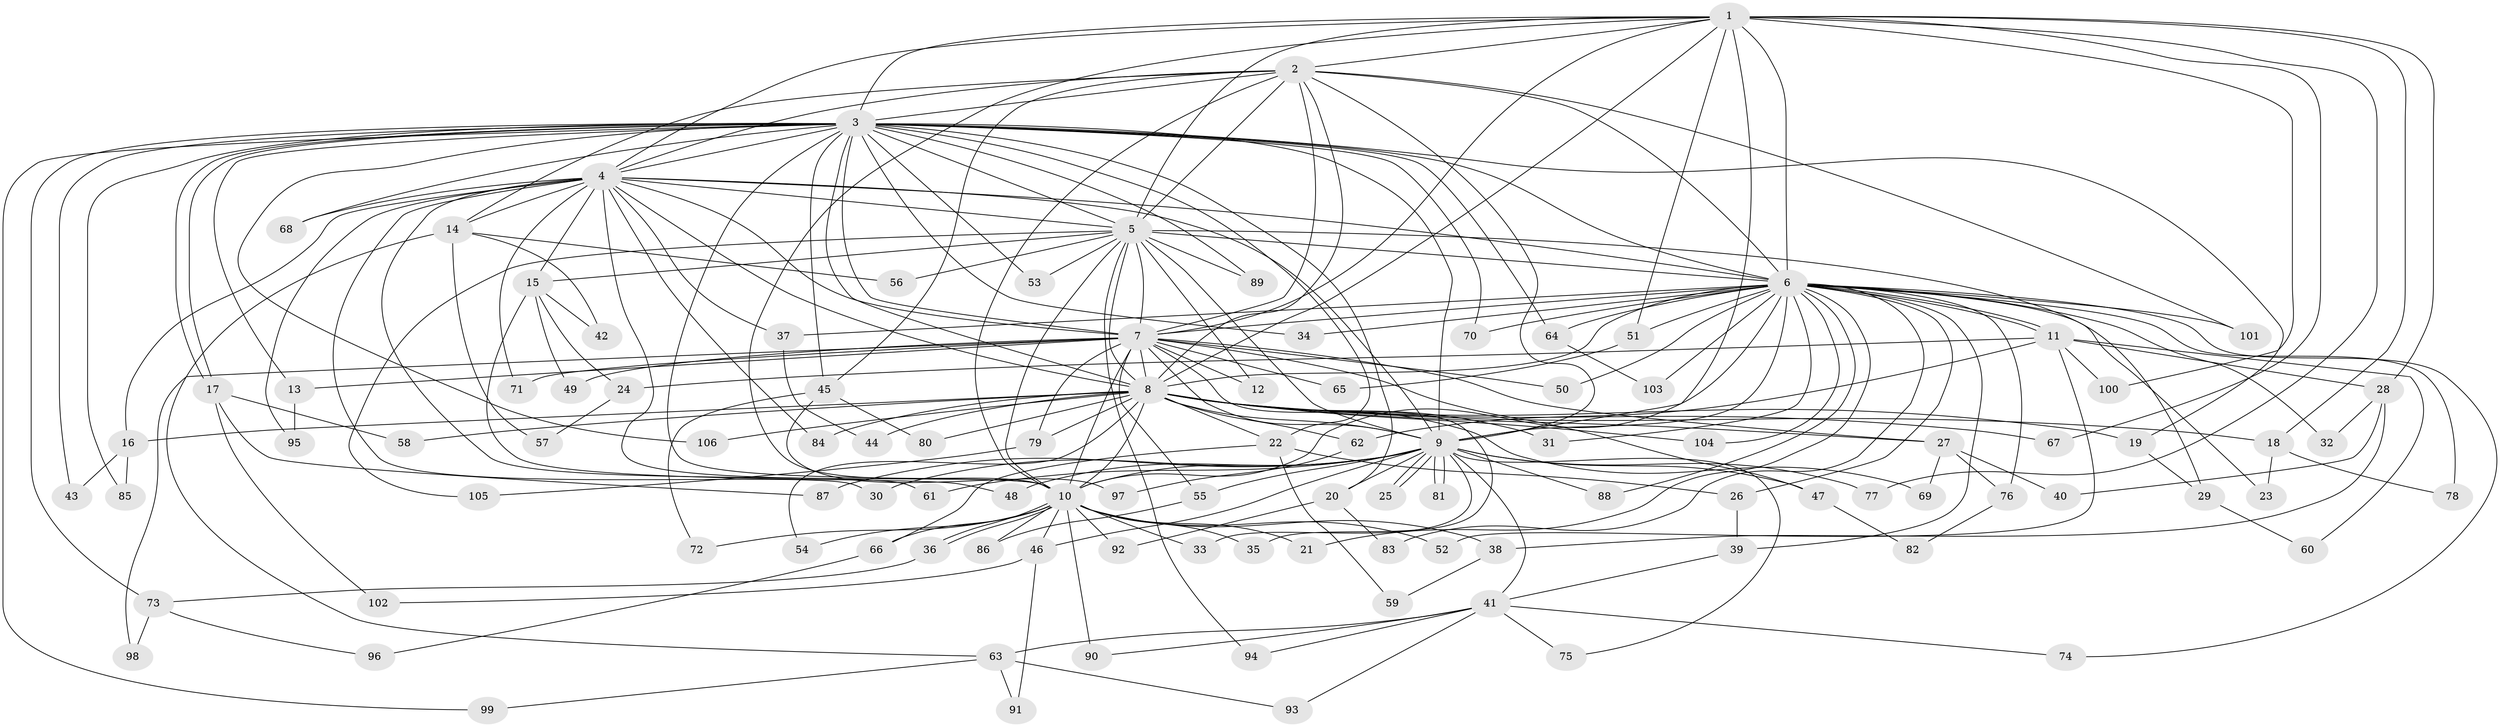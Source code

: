 // coarse degree distribution, {25: 0.024096385542168676, 32: 0.012048192771084338, 14: 0.012048192771084338, 28: 0.012048192771084338, 18: 0.012048192771084338, 19: 0.012048192771084338, 8: 0.012048192771084338, 2: 0.5421686746987951, 3: 0.1686746987951807, 9: 0.012048192771084338, 7: 0.024096385542168676, 5: 0.04819277108433735, 4: 0.03614457831325301, 6: 0.024096385542168676, 1: 0.04819277108433735}
// Generated by graph-tools (version 1.1) at 2025/51/02/27/25 19:51:51]
// undirected, 106 vertices, 237 edges
graph export_dot {
graph [start="1"]
  node [color=gray90,style=filled];
  1;
  2;
  3;
  4;
  5;
  6;
  7;
  8;
  9;
  10;
  11;
  12;
  13;
  14;
  15;
  16;
  17;
  18;
  19;
  20;
  21;
  22;
  23;
  24;
  25;
  26;
  27;
  28;
  29;
  30;
  31;
  32;
  33;
  34;
  35;
  36;
  37;
  38;
  39;
  40;
  41;
  42;
  43;
  44;
  45;
  46;
  47;
  48;
  49;
  50;
  51;
  52;
  53;
  54;
  55;
  56;
  57;
  58;
  59;
  60;
  61;
  62;
  63;
  64;
  65;
  66;
  67;
  68;
  69;
  70;
  71;
  72;
  73;
  74;
  75;
  76;
  77;
  78;
  79;
  80;
  81;
  82;
  83;
  84;
  85;
  86;
  87;
  88;
  89;
  90;
  91;
  92;
  93;
  94;
  95;
  96;
  97;
  98;
  99;
  100;
  101;
  102;
  103;
  104;
  105;
  106;
  1 -- 2;
  1 -- 3;
  1 -- 4;
  1 -- 5;
  1 -- 6;
  1 -- 7;
  1 -- 8;
  1 -- 9;
  1 -- 10;
  1 -- 18;
  1 -- 28;
  1 -- 51;
  1 -- 67;
  1 -- 77;
  1 -- 100;
  2 -- 3;
  2 -- 4;
  2 -- 5;
  2 -- 6;
  2 -- 7;
  2 -- 8;
  2 -- 9;
  2 -- 10;
  2 -- 14;
  2 -- 45;
  2 -- 101;
  3 -- 4;
  3 -- 5;
  3 -- 6;
  3 -- 7;
  3 -- 8;
  3 -- 9;
  3 -- 10;
  3 -- 13;
  3 -- 17;
  3 -- 17;
  3 -- 19;
  3 -- 20;
  3 -- 22;
  3 -- 34;
  3 -- 43;
  3 -- 45;
  3 -- 53;
  3 -- 64;
  3 -- 68;
  3 -- 70;
  3 -- 73;
  3 -- 85;
  3 -- 89;
  3 -- 99;
  3 -- 106;
  4 -- 5;
  4 -- 6;
  4 -- 7;
  4 -- 8;
  4 -- 9;
  4 -- 10;
  4 -- 14;
  4 -- 15;
  4 -- 16;
  4 -- 30;
  4 -- 37;
  4 -- 61;
  4 -- 68;
  4 -- 71;
  4 -- 84;
  4 -- 95;
  5 -- 6;
  5 -- 7;
  5 -- 8;
  5 -- 9;
  5 -- 10;
  5 -- 12;
  5 -- 15;
  5 -- 29;
  5 -- 53;
  5 -- 56;
  5 -- 89;
  5 -- 94;
  5 -- 105;
  6 -- 7;
  6 -- 8;
  6 -- 9;
  6 -- 10;
  6 -- 11;
  6 -- 11;
  6 -- 21;
  6 -- 23;
  6 -- 26;
  6 -- 31;
  6 -- 32;
  6 -- 34;
  6 -- 37;
  6 -- 39;
  6 -- 50;
  6 -- 51;
  6 -- 64;
  6 -- 70;
  6 -- 74;
  6 -- 76;
  6 -- 78;
  6 -- 83;
  6 -- 88;
  6 -- 101;
  6 -- 103;
  6 -- 104;
  7 -- 8;
  7 -- 9;
  7 -- 10;
  7 -- 12;
  7 -- 13;
  7 -- 27;
  7 -- 35;
  7 -- 47;
  7 -- 49;
  7 -- 50;
  7 -- 55;
  7 -- 65;
  7 -- 71;
  7 -- 79;
  7 -- 98;
  8 -- 9;
  8 -- 10;
  8 -- 16;
  8 -- 18;
  8 -- 19;
  8 -- 22;
  8 -- 27;
  8 -- 31;
  8 -- 44;
  8 -- 54;
  8 -- 58;
  8 -- 62;
  8 -- 67;
  8 -- 69;
  8 -- 79;
  8 -- 80;
  8 -- 84;
  8 -- 104;
  8 -- 106;
  9 -- 10;
  9 -- 20;
  9 -- 25;
  9 -- 25;
  9 -- 30;
  9 -- 33;
  9 -- 41;
  9 -- 46;
  9 -- 47;
  9 -- 48;
  9 -- 55;
  9 -- 61;
  9 -- 75;
  9 -- 77;
  9 -- 81;
  9 -- 81;
  9 -- 87;
  9 -- 88;
  10 -- 21;
  10 -- 33;
  10 -- 35;
  10 -- 36;
  10 -- 36;
  10 -- 38;
  10 -- 46;
  10 -- 52;
  10 -- 54;
  10 -- 66;
  10 -- 72;
  10 -- 86;
  10 -- 90;
  10 -- 92;
  11 -- 24;
  11 -- 28;
  11 -- 52;
  11 -- 60;
  11 -- 62;
  11 -- 100;
  13 -- 95;
  14 -- 42;
  14 -- 56;
  14 -- 57;
  14 -- 63;
  15 -- 24;
  15 -- 42;
  15 -- 48;
  15 -- 49;
  16 -- 43;
  16 -- 85;
  17 -- 58;
  17 -- 87;
  17 -- 102;
  18 -- 23;
  18 -- 78;
  19 -- 29;
  20 -- 83;
  20 -- 92;
  22 -- 26;
  22 -- 59;
  22 -- 66;
  24 -- 57;
  26 -- 39;
  27 -- 40;
  27 -- 69;
  27 -- 76;
  28 -- 32;
  28 -- 38;
  28 -- 40;
  29 -- 60;
  36 -- 73;
  37 -- 44;
  38 -- 59;
  39 -- 41;
  41 -- 63;
  41 -- 74;
  41 -- 75;
  41 -- 90;
  41 -- 93;
  41 -- 94;
  45 -- 72;
  45 -- 80;
  45 -- 97;
  46 -- 91;
  46 -- 102;
  47 -- 82;
  51 -- 65;
  55 -- 86;
  62 -- 97;
  63 -- 91;
  63 -- 93;
  63 -- 99;
  64 -- 103;
  66 -- 96;
  73 -- 96;
  73 -- 98;
  76 -- 82;
  79 -- 105;
}
